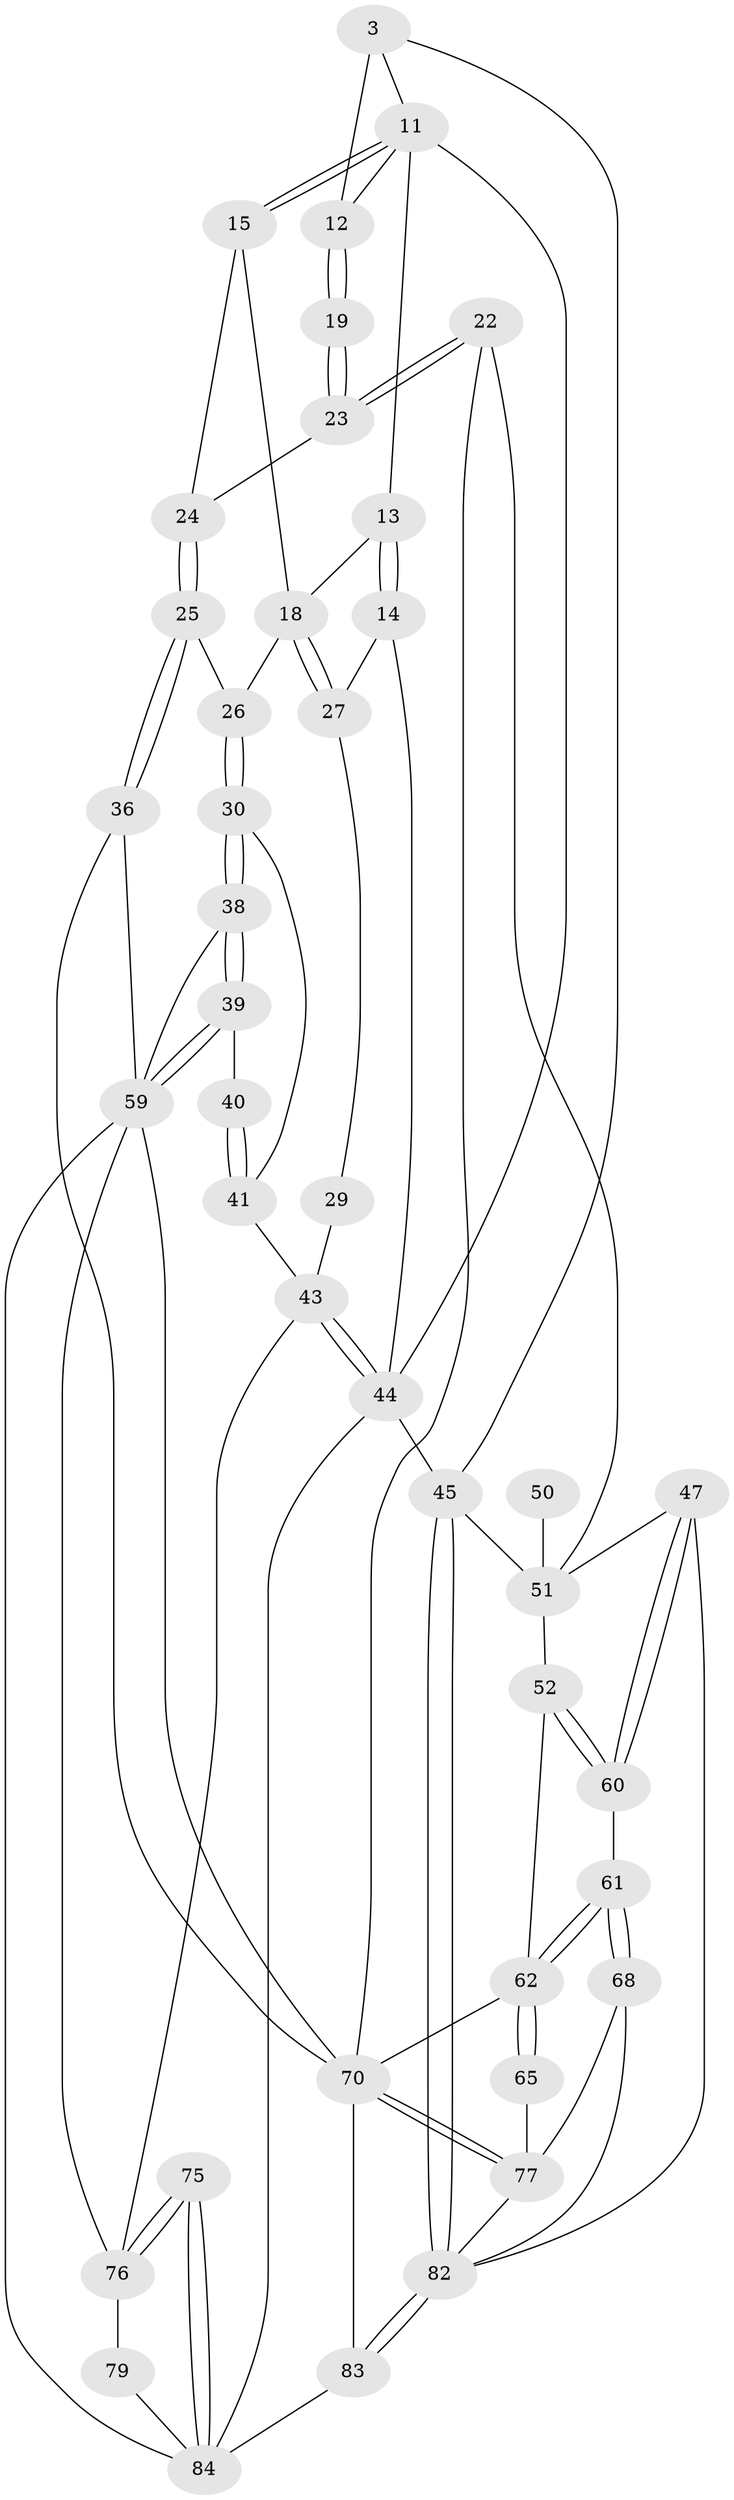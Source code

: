 // original degree distribution, {3: 0.03571428571428571, 5: 0.4880952380952381, 4: 0.23809523809523808, 6: 0.23809523809523808}
// Generated by graph-tools (version 1.1) at 2025/00/03/09/25 05:00:06]
// undirected, 42 vertices, 94 edges
graph export_dot {
graph [start="1"]
  node [color=gray90,style=filled];
  3 [pos="+0.7898189346075113+0",super="+2"];
  11 [pos="+0.46504639852045165+0.1895441476988848",super="+8"];
  12 [pos="+0.7378248371651435+0.187700703941271",super="+10"];
  13 [pos="+0.20679705861164213+0.14550215886165702"];
  14 [pos="+0+0"];
  15 [pos="+0.4532414577318252+0.2230825689630973"];
  18 [pos="+0.187003591998275+0.2233589008376126",super="+17"];
  19 [pos="+0.7302005746167013+0.2736165038762048"];
  22 [pos="+0.7594394497664367+0.36701512530404684"];
  23 [pos="+0.7379575383556642+0.31734003752487294"];
  24 [pos="+0.4603558010890448+0.25147453217615573"];
  25 [pos="+0.4518153403172232+0.3773779788168633"];
  26 [pos="+0.20250566653186536+0.3623277597302669"];
  27 [pos="+0+0"];
  29 [pos="+0.11159090867354741+0.26288911290223516",super="+28"];
  30 [pos="+0.20083577736543445+0.3666010945557802"];
  36 [pos="+0.4779094992787464+0.4271681121056907"];
  38 [pos="+0.37499674717562737+0.5480446636836005"];
  39 [pos="+0.26632669624423394+0.6142513944724464"];
  40 [pos="+0.22802259506319875+0.6004569242960985"];
  41 [pos="+0+0.6624969215476367",super="+32+31"];
  43 [pos="+0+0.6983408205347459",super="+42+34"];
  44 [pos="+0+1",super="+5"];
  45 [pos="+1+1",super="+4"];
  47 [pos="+1+0.8677875570799444"];
  50 [pos="+0.8255064896948332+0.40907504964476515"];
  51 [pos="+0.8838576078960546+0.5789716155050109",super="+48+49"];
  52 [pos="+0.8833254331173526+0.5811628569525519"];
  59 [pos="+0.27253976453096274+0.6426444976987593",super="+58+37"];
  60 [pos="+0.9607802524148006+0.6993631628705395"];
  61 [pos="+0.8506052610135041+0.7331590603558357"];
  62 [pos="+0.8360078240877099+0.7100170590139425",super="+53+54"];
  65 [pos="+0.7381460697576003+0.6625595469499872"];
  68 [pos="+0.8372650441620005+0.772155819279647"];
  70 [pos="+0.6289003439003942+0.8357000528802523",super="+67+56+55+35"];
  75 [pos="+0.30355818092778736+0.8683444149457972"];
  76 [pos="+0.2883555558845555+0.8545082157201024",super="+64"];
  77 [pos="+0.7366365767146857+0.8193140773879883",super="+69+66"];
  79 [pos="+0.05782210792998566+0.7872042010412084"];
  82 [pos="+0.9019053172506639+1",super="+78+74"];
  83 [pos="+0.618473989953313+1",super="+71"];
  84 [pos="+0.1838812691118869+1",super="+80+81+72+73"];
  3 -- 12 [weight=2];
  3 -- 45;
  3 -- 11;
  11 -- 15;
  11 -- 15;
  11 -- 12;
  11 -- 44;
  11 -- 13;
  12 -- 19 [weight=2];
  12 -- 19;
  13 -- 14;
  13 -- 14;
  13 -- 18;
  14 -- 27;
  14 -- 44;
  15 -- 24;
  15 -- 18;
  18 -- 27;
  18 -- 27;
  18 -- 26;
  19 -- 23;
  19 -- 23;
  22 -- 23;
  22 -- 23;
  22 -- 51;
  22 -- 70;
  23 -- 24;
  24 -- 25;
  24 -- 25;
  25 -- 26;
  25 -- 36;
  25 -- 36;
  26 -- 30;
  26 -- 30;
  27 -- 29;
  29 -- 43 [weight=2];
  30 -- 38;
  30 -- 38;
  30 -- 41;
  36 -- 70;
  36 -- 59;
  38 -- 39;
  38 -- 39;
  38 -- 59;
  39 -- 40;
  39 -- 59;
  39 -- 59;
  40 -- 41 [weight=2];
  40 -- 41;
  41 -- 43 [weight=2];
  43 -- 44;
  43 -- 44;
  43 -- 76;
  44 -- 45 [weight=2];
  44 -- 84;
  45 -- 82 [weight=2];
  45 -- 82;
  45 -- 51;
  47 -- 60;
  47 -- 60;
  47 -- 51;
  47 -- 82;
  50 -- 51 [weight=3];
  51 -- 52;
  52 -- 60;
  52 -- 60;
  52 -- 62;
  59 -- 76;
  59 -- 84;
  59 -- 70;
  60 -- 61;
  61 -- 62;
  61 -- 62;
  61 -- 68;
  61 -- 68;
  62 -- 65 [weight=2];
  62 -- 65;
  62 -- 70;
  65 -- 77;
  68 -- 82;
  68 -- 77;
  70 -- 77 [weight=2];
  70 -- 77;
  70 -- 83;
  75 -- 76;
  75 -- 76;
  75 -- 84 [weight=2];
  75 -- 84;
  76 -- 79 [weight=2];
  77 -- 82;
  79 -- 84;
  82 -- 83;
  82 -- 83;
  83 -- 84 [weight=2];
}
